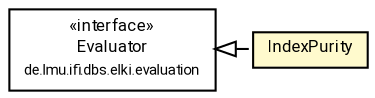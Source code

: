 #!/usr/local/bin/dot
#
# Class diagram 
# Generated by UMLGraph version R5_7_2-60-g0e99a6 (http://www.spinellis.gr/umlgraph/)
#

digraph G {
	graph [fontnames="svg"]
	edge [fontname="Roboto",fontsize=7,labelfontname="Roboto",labelfontsize=7,color="black"];
	node [fontname="Roboto",fontcolor="black",fontsize=8,shape=plaintext,margin=0,width=0,height=0];
	nodesep=0.15;
	ranksep=0.25;
	rankdir=LR;
	// de.lmu.ifi.dbs.elki.evaluation.index.IndexPurity
	c5236548 [label=<<table title="de.lmu.ifi.dbs.elki.evaluation.index.IndexPurity" border="0" cellborder="1" cellspacing="0" cellpadding="2" bgcolor="lemonChiffon" href="IndexPurity.html" target="_parent">
		<tr><td><table border="0" cellspacing="0" cellpadding="1">
		<tr><td align="center" balign="center"> <font face="Roboto">IndexPurity</font> </td></tr>
		</table></td></tr>
		</table>>, URL="IndexPurity.html"];
	// de.lmu.ifi.dbs.elki.evaluation.Evaluator
	c5237622 [label=<<table title="de.lmu.ifi.dbs.elki.evaluation.Evaluator" border="0" cellborder="1" cellspacing="0" cellpadding="2" href="../Evaluator.html" target="_parent">
		<tr><td><table border="0" cellspacing="0" cellpadding="1">
		<tr><td align="center" balign="center"> &#171;interface&#187; </td></tr>
		<tr><td align="center" balign="center"> <font face="Roboto">Evaluator</font> </td></tr>
		<tr><td align="center" balign="center"> <font face="Roboto" point-size="7.0">de.lmu.ifi.dbs.elki.evaluation</font> </td></tr>
		</table></td></tr>
		</table>>, URL="../Evaluator.html"];
	// de.lmu.ifi.dbs.elki.evaluation.index.IndexPurity implements de.lmu.ifi.dbs.elki.evaluation.Evaluator
	c5237622 -> c5236548 [arrowtail=empty,style=dashed,dir=back,weight=9];
}

